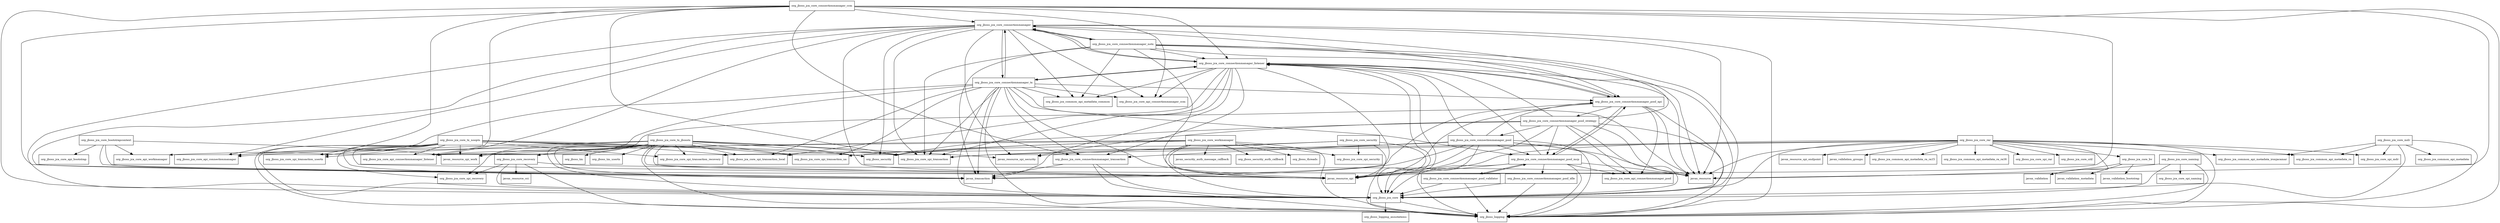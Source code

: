 digraph ironjacamar_core_impl_1_0_26_Final_redhat_1_package_dependencies {
  node [shape = box, fontsize=10.0];
  org_jboss_jca_core -> org_jboss_logging;
  org_jboss_jca_core -> org_jboss_logging_annotations;
  org_jboss_jca_core_bootstrapcontext -> javax_resource_spi;
  org_jboss_jca_core_bootstrapcontext -> javax_resource_spi_work;
  org_jboss_jca_core_bootstrapcontext -> javax_transaction;
  org_jboss_jca_core_bootstrapcontext -> org_jboss_jca_core_api_bootstrap;
  org_jboss_jca_core_bootstrapcontext -> org_jboss_jca_core_api_workmanager;
  org_jboss_jca_core_bv -> javax_validation;
  org_jboss_jca_core_bv -> javax_validation_bootstrap;
  org_jboss_jca_core_bv -> javax_validation_metadata;
  org_jboss_jca_core_connectionmanager -> javax_resource;
  org_jboss_jca_core_connectionmanager -> javax_resource_spi;
  org_jboss_jca_core_connectionmanager -> javax_resource_spi_security;
  org_jboss_jca_core_connectionmanager -> javax_transaction;
  org_jboss_jca_core_connectionmanager -> org_jboss_jca_common_api_metadata_common;
  org_jboss_jca_core_connectionmanager -> org_jboss_jca_core;
  org_jboss_jca_core_connectionmanager -> org_jboss_jca_core_api_connectionmanager;
  org_jboss_jca_core_connectionmanager -> org_jboss_jca_core_api_connectionmanager_ccm;
  org_jboss_jca_core_connectionmanager -> org_jboss_jca_core_api_connectionmanager_listener;
  org_jboss_jca_core_connectionmanager -> org_jboss_jca_core_connectionmanager_listener;
  org_jboss_jca_core_connectionmanager -> org_jboss_jca_core_connectionmanager_notx;
  org_jboss_jca_core_connectionmanager -> org_jboss_jca_core_connectionmanager_pool_api;
  org_jboss_jca_core_connectionmanager -> org_jboss_jca_core_connectionmanager_tx;
  org_jboss_jca_core_connectionmanager -> org_jboss_jca_core_spi_transaction;
  org_jboss_jca_core_connectionmanager -> org_jboss_logging;
  org_jboss_jca_core_connectionmanager -> org_jboss_security;
  org_jboss_jca_core_connectionmanager_ccm -> javax_resource;
  org_jboss_jca_core_connectionmanager_ccm -> javax_resource_spi;
  org_jboss_jca_core_connectionmanager_ccm -> javax_transaction;
  org_jboss_jca_core_connectionmanager_ccm -> org_jboss_jca_core;
  org_jboss_jca_core_connectionmanager_ccm -> org_jboss_jca_core_api_connectionmanager_ccm;
  org_jboss_jca_core_connectionmanager_ccm -> org_jboss_jca_core_api_connectionmanager_listener;
  org_jboss_jca_core_connectionmanager_ccm -> org_jboss_jca_core_connectionmanager;
  org_jboss_jca_core_connectionmanager_ccm -> org_jboss_jca_core_connectionmanager_listener;
  org_jboss_jca_core_connectionmanager_ccm -> org_jboss_jca_core_connectionmanager_transaction;
  org_jboss_jca_core_connectionmanager_ccm -> org_jboss_jca_core_spi_transaction;
  org_jboss_jca_core_connectionmanager_ccm -> org_jboss_jca_core_spi_transaction_usertx;
  org_jboss_jca_core_connectionmanager_ccm -> org_jboss_logging;
  org_jboss_jca_core_connectionmanager_listener -> javax_resource;
  org_jboss_jca_core_connectionmanager_listener -> javax_resource_spi;
  org_jboss_jca_core_connectionmanager_listener -> javax_transaction;
  org_jboss_jca_core_connectionmanager_listener -> org_jboss_jca_common_api_metadata_common;
  org_jboss_jca_core_connectionmanager_listener -> org_jboss_jca_core;
  org_jboss_jca_core_connectionmanager_listener -> org_jboss_jca_core_api_connectionmanager_ccm;
  org_jboss_jca_core_connectionmanager_listener -> org_jboss_jca_core_api_connectionmanager_listener;
  org_jboss_jca_core_connectionmanager_listener -> org_jboss_jca_core_connectionmanager;
  org_jboss_jca_core_connectionmanager_listener -> org_jboss_jca_core_connectionmanager_pool_api;
  org_jboss_jca_core_connectionmanager_listener -> org_jboss_jca_core_connectionmanager_transaction;
  org_jboss_jca_core_connectionmanager_listener -> org_jboss_jca_core_connectionmanager_tx;
  org_jboss_jca_core_connectionmanager_listener -> org_jboss_jca_core_spi_transaction;
  org_jboss_jca_core_connectionmanager_listener -> org_jboss_jca_core_spi_transaction_local;
  org_jboss_jca_core_connectionmanager_listener -> org_jboss_logging;
  org_jboss_jca_core_connectionmanager_notx -> javax_resource;
  org_jboss_jca_core_connectionmanager_notx -> javax_resource_spi;
  org_jboss_jca_core_connectionmanager_notx -> javax_transaction;
  org_jboss_jca_core_connectionmanager_notx -> org_jboss_jca_common_api_metadata_common;
  org_jboss_jca_core_connectionmanager_notx -> org_jboss_jca_core;
  org_jboss_jca_core_connectionmanager_notx -> org_jboss_jca_core_connectionmanager;
  org_jboss_jca_core_connectionmanager_notx -> org_jboss_jca_core_connectionmanager_listener;
  org_jboss_jca_core_connectionmanager_notx -> org_jboss_jca_core_connectionmanager_pool_api;
  org_jboss_jca_core_connectionmanager_notx -> org_jboss_jca_core_spi_transaction;
  org_jboss_jca_core_connectionmanager_notx -> org_jboss_logging;
  org_jboss_jca_core_connectionmanager_pool -> javax_resource;
  org_jboss_jca_core_connectionmanager_pool -> javax_resource_spi;
  org_jboss_jca_core_connectionmanager_pool -> javax_transaction;
  org_jboss_jca_core_connectionmanager_pool -> org_jboss_jca_core;
  org_jboss_jca_core_connectionmanager_pool -> org_jboss_jca_core_api_connectionmanager_pool;
  org_jboss_jca_core_connectionmanager_pool -> org_jboss_jca_core_connectionmanager_listener;
  org_jboss_jca_core_connectionmanager_pool -> org_jboss_jca_core_connectionmanager_pool_api;
  org_jboss_jca_core_connectionmanager_pool -> org_jboss_jca_core_connectionmanager_pool_mcp;
  org_jboss_jca_core_connectionmanager_pool -> org_jboss_jca_core_connectionmanager_transaction;
  org_jboss_jca_core_connectionmanager_pool -> org_jboss_jca_core_spi_transaction;
  org_jboss_jca_core_connectionmanager_pool -> org_jboss_logging;
  org_jboss_jca_core_connectionmanager_pool_api -> javax_resource;
  org_jboss_jca_core_connectionmanager_pool_api -> javax_resource_spi;
  org_jboss_jca_core_connectionmanager_pool_api -> javax_transaction;
  org_jboss_jca_core_connectionmanager_pool_api -> org_jboss_jca_core;
  org_jboss_jca_core_connectionmanager_pool_api -> org_jboss_jca_core_api_connectionmanager_pool;
  org_jboss_jca_core_connectionmanager_pool_api -> org_jboss_jca_core_connectionmanager_listener;
  org_jboss_jca_core_connectionmanager_pool_api -> org_jboss_jca_core_connectionmanager_pool_mcp;
  org_jboss_jca_core_connectionmanager_pool_api -> org_jboss_jca_core_connectionmanager_pool_strategy;
  org_jboss_jca_core_connectionmanager_pool_idle -> org_jboss_jca_core;
  org_jboss_jca_core_connectionmanager_pool_idle -> org_jboss_logging;
  org_jboss_jca_core_connectionmanager_pool_mcp -> javax_resource;
  org_jboss_jca_core_connectionmanager_pool_mcp -> javax_resource_spi;
  org_jboss_jca_core_connectionmanager_pool_mcp -> org_jboss_jca_core;
  org_jboss_jca_core_connectionmanager_pool_mcp -> org_jboss_jca_core_api_connectionmanager_pool;
  org_jboss_jca_core_connectionmanager_pool_mcp -> org_jboss_jca_core_connectionmanager_listener;
  org_jboss_jca_core_connectionmanager_pool_mcp -> org_jboss_jca_core_connectionmanager_pool_api;
  org_jboss_jca_core_connectionmanager_pool_mcp -> org_jboss_jca_core_connectionmanager_pool_idle;
  org_jboss_jca_core_connectionmanager_pool_mcp -> org_jboss_jca_core_connectionmanager_pool_validator;
  org_jboss_jca_core_connectionmanager_pool_mcp -> org_jboss_logging;
  org_jboss_jca_core_connectionmanager_pool_strategy -> javax_resource;
  org_jboss_jca_core_connectionmanager_pool_strategy -> javax_resource_spi;
  org_jboss_jca_core_connectionmanager_pool_strategy -> javax_resource_spi_security;
  org_jboss_jca_core_connectionmanager_pool_strategy -> org_jboss_jca_core;
  org_jboss_jca_core_connectionmanager_pool_strategy -> org_jboss_jca_core_api_connectionmanager_pool;
  org_jboss_jca_core_connectionmanager_pool_strategy -> org_jboss_jca_core_connectionmanager;
  org_jboss_jca_core_connectionmanager_pool_strategy -> org_jboss_jca_core_connectionmanager_listener;
  org_jboss_jca_core_connectionmanager_pool_strategy -> org_jboss_jca_core_connectionmanager_pool;
  org_jboss_jca_core_connectionmanager_pool_strategy -> org_jboss_jca_core_connectionmanager_pool_mcp;
  org_jboss_jca_core_connectionmanager_pool_strategy -> org_jboss_logging;
  org_jboss_jca_core_connectionmanager_pool_strategy -> org_jboss_security;
  org_jboss_jca_core_connectionmanager_pool_validator -> org_jboss_jca_core;
  org_jboss_jca_core_connectionmanager_pool_validator -> org_jboss_jca_core_connectionmanager_pool_mcp;
  org_jboss_jca_core_connectionmanager_pool_validator -> org_jboss_logging;
  org_jboss_jca_core_connectionmanager_transaction -> javax_transaction;
  org_jboss_jca_core_connectionmanager_transaction -> org_jboss_jca_core;
  org_jboss_jca_core_connectionmanager_transaction -> org_jboss_logging;
  org_jboss_jca_core_connectionmanager_tx -> javax_resource;
  org_jboss_jca_core_connectionmanager_tx -> javax_resource_spi;
  org_jboss_jca_core_connectionmanager_tx -> javax_transaction;
  org_jboss_jca_core_connectionmanager_tx -> org_jboss_jca_common_api_metadata_common;
  org_jboss_jca_core_connectionmanager_tx -> org_jboss_jca_core;
  org_jboss_jca_core_connectionmanager_tx -> org_jboss_jca_core_api_connectionmanager;
  org_jboss_jca_core_connectionmanager_tx -> org_jboss_jca_core_api_connectionmanager_ccm;
  org_jboss_jca_core_connectionmanager_tx -> org_jboss_jca_core_api_connectionmanager_listener;
  org_jboss_jca_core_connectionmanager_tx -> org_jboss_jca_core_connectionmanager;
  org_jboss_jca_core_connectionmanager_tx -> org_jboss_jca_core_connectionmanager_listener;
  org_jboss_jca_core_connectionmanager_tx -> org_jboss_jca_core_connectionmanager_pool_api;
  org_jboss_jca_core_connectionmanager_tx -> org_jboss_jca_core_connectionmanager_pool_mcp;
  org_jboss_jca_core_connectionmanager_tx -> org_jboss_jca_core_connectionmanager_transaction;
  org_jboss_jca_core_connectionmanager_tx -> org_jboss_jca_core_spi_transaction;
  org_jboss_jca_core_connectionmanager_tx -> org_jboss_jca_core_spi_transaction_local;
  org_jboss_jca_core_connectionmanager_tx -> org_jboss_jca_core_spi_transaction_xa;
  org_jboss_jca_core_connectionmanager_tx -> org_jboss_logging;
  org_jboss_jca_core_mdr -> org_jboss_jca_common_api_metadata;
  org_jboss_jca_core_mdr -> org_jboss_jca_common_api_metadata_ironjacamar;
  org_jboss_jca_core_mdr -> org_jboss_jca_common_api_metadata_ra;
  org_jboss_jca_core_mdr -> org_jboss_jca_core;
  org_jboss_jca_core_mdr -> org_jboss_jca_core_spi_mdr;
  org_jboss_jca_core_mdr -> org_jboss_logging;
  org_jboss_jca_core_naming -> javax_resource;
  org_jboss_jca_core_naming -> org_jboss_jca_core;
  org_jboss_jca_core_naming -> org_jboss_jca_core_spi_naming;
  org_jboss_jca_core_naming -> org_jboss_logging;
  org_jboss_jca_core_rar -> javax_resource;
  org_jboss_jca_core_rar -> javax_resource_spi;
  org_jboss_jca_core_rar -> javax_resource_spi_endpoint;
  org_jboss_jca_core_rar -> javax_validation;
  org_jboss_jca_core_rar -> javax_validation_groups;
  org_jboss_jca_core_rar -> org_jboss_jca_common_api_metadata_ironjacamar;
  org_jboss_jca_core_rar -> org_jboss_jca_common_api_metadata_ra;
  org_jboss_jca_core_rar -> org_jboss_jca_common_api_metadata_ra_ra15;
  org_jboss_jca_core_rar -> org_jboss_jca_common_api_metadata_ra_ra16;
  org_jboss_jca_core_rar -> org_jboss_jca_core;
  org_jboss_jca_core_rar -> org_jboss_jca_core_bv;
  org_jboss_jca_core_rar -> org_jboss_jca_core_spi_mdr;
  org_jboss_jca_core_rar -> org_jboss_jca_core_spi_rar;
  org_jboss_jca_core_rar -> org_jboss_jca_core_spi_transaction;
  org_jboss_jca_core_rar -> org_jboss_jca_core_spi_transaction_recovery;
  org_jboss_jca_core_rar -> org_jboss_jca_core_util;
  org_jboss_jca_core_rar -> org_jboss_logging;
  org_jboss_jca_core_recovery -> javax_resource;
  org_jboss_jca_core_recovery -> javax_resource_cci;
  org_jboss_jca_core_recovery -> org_jboss_jca_core;
  org_jboss_jca_core_recovery -> org_jboss_jca_core_spi_recovery;
  org_jboss_jca_core_recovery -> org_jboss_logging;
  org_jboss_jca_core_security -> javax_resource_spi_security;
  org_jboss_jca_core_security -> org_jboss_jca_core;
  org_jboss_jca_core_security -> org_jboss_jca_core_spi_security;
  org_jboss_jca_core_security -> org_jboss_logging;
  org_jboss_jca_core_security -> org_jboss_security;
  org_jboss_jca_core_tx_jbossts -> javax_resource;
  org_jboss_jca_core_tx_jbossts -> javax_resource_spi;
  org_jboss_jca_core_tx_jbossts -> javax_resource_spi_security;
  org_jboss_jca_core_tx_jbossts -> javax_resource_spi_work;
  org_jboss_jca_core_tx_jbossts -> javax_transaction;
  org_jboss_jca_core_tx_jbossts -> org_jboss_jca_core;
  org_jboss_jca_core_tx_jbossts -> org_jboss_jca_core_api_connectionmanager;
  org_jboss_jca_core_tx_jbossts -> org_jboss_jca_core_api_connectionmanager_listener;
  org_jboss_jca_core_tx_jbossts -> org_jboss_jca_core_recovery;
  org_jboss_jca_core_tx_jbossts -> org_jboss_jca_core_spi_recovery;
  org_jboss_jca_core_tx_jbossts -> org_jboss_jca_core_spi_transaction;
  org_jboss_jca_core_tx_jbossts -> org_jboss_jca_core_spi_transaction_local;
  org_jboss_jca_core_tx_jbossts -> org_jboss_jca_core_spi_transaction_recovery;
  org_jboss_jca_core_tx_jbossts -> org_jboss_jca_core_spi_transaction_usertx;
  org_jboss_jca_core_tx_jbossts -> org_jboss_jca_core_spi_transaction_xa;
  org_jboss_jca_core_tx_jbossts -> org_jboss_logging;
  org_jboss_jca_core_tx_jbossts -> org_jboss_security;
  org_jboss_jca_core_tx_jbossts -> org_jboss_tm;
  org_jboss_jca_core_tx_jbossts -> org_jboss_tm_usertx;
  org_jboss_jca_core_tx_noopts -> javax_resource_spi;
  org_jboss_jca_core_tx_noopts -> javax_resource_spi_work;
  org_jboss_jca_core_tx_noopts -> javax_transaction;
  org_jboss_jca_core_tx_noopts -> org_jboss_jca_core;
  org_jboss_jca_core_tx_noopts -> org_jboss_jca_core_api_connectionmanager;
  org_jboss_jca_core_tx_noopts -> org_jboss_jca_core_api_connectionmanager_listener;
  org_jboss_jca_core_tx_noopts -> org_jboss_jca_core_spi_recovery;
  org_jboss_jca_core_tx_noopts -> org_jboss_jca_core_spi_transaction;
  org_jboss_jca_core_tx_noopts -> org_jboss_jca_core_spi_transaction_local;
  org_jboss_jca_core_tx_noopts -> org_jboss_jca_core_spi_transaction_recovery;
  org_jboss_jca_core_tx_noopts -> org_jboss_jca_core_spi_transaction_usertx;
  org_jboss_jca_core_tx_noopts -> org_jboss_jca_core_spi_transaction_xa;
  org_jboss_jca_core_tx_noopts -> org_jboss_logging;
  org_jboss_jca_core_tx_noopts -> org_jboss_security;
  org_jboss_jca_core_workmanager -> javax_resource_spi;
  org_jboss_jca_core_workmanager -> javax_resource_spi_work;
  org_jboss_jca_core_workmanager -> javax_security_auth_message_callback;
  org_jboss_jca_core_workmanager -> org_jboss_jca_core;
  org_jboss_jca_core_workmanager -> org_jboss_jca_core_api_workmanager;
  org_jboss_jca_core_workmanager -> org_jboss_jca_core_spi_security;
  org_jboss_jca_core_workmanager -> org_jboss_jca_core_spi_transaction_xa;
  org_jboss_jca_core_workmanager -> org_jboss_logging;
  org_jboss_jca_core_workmanager -> org_jboss_security;
  org_jboss_jca_core_workmanager -> org_jboss_security_auth_callback;
  org_jboss_jca_core_workmanager -> org_jboss_threads;
}
